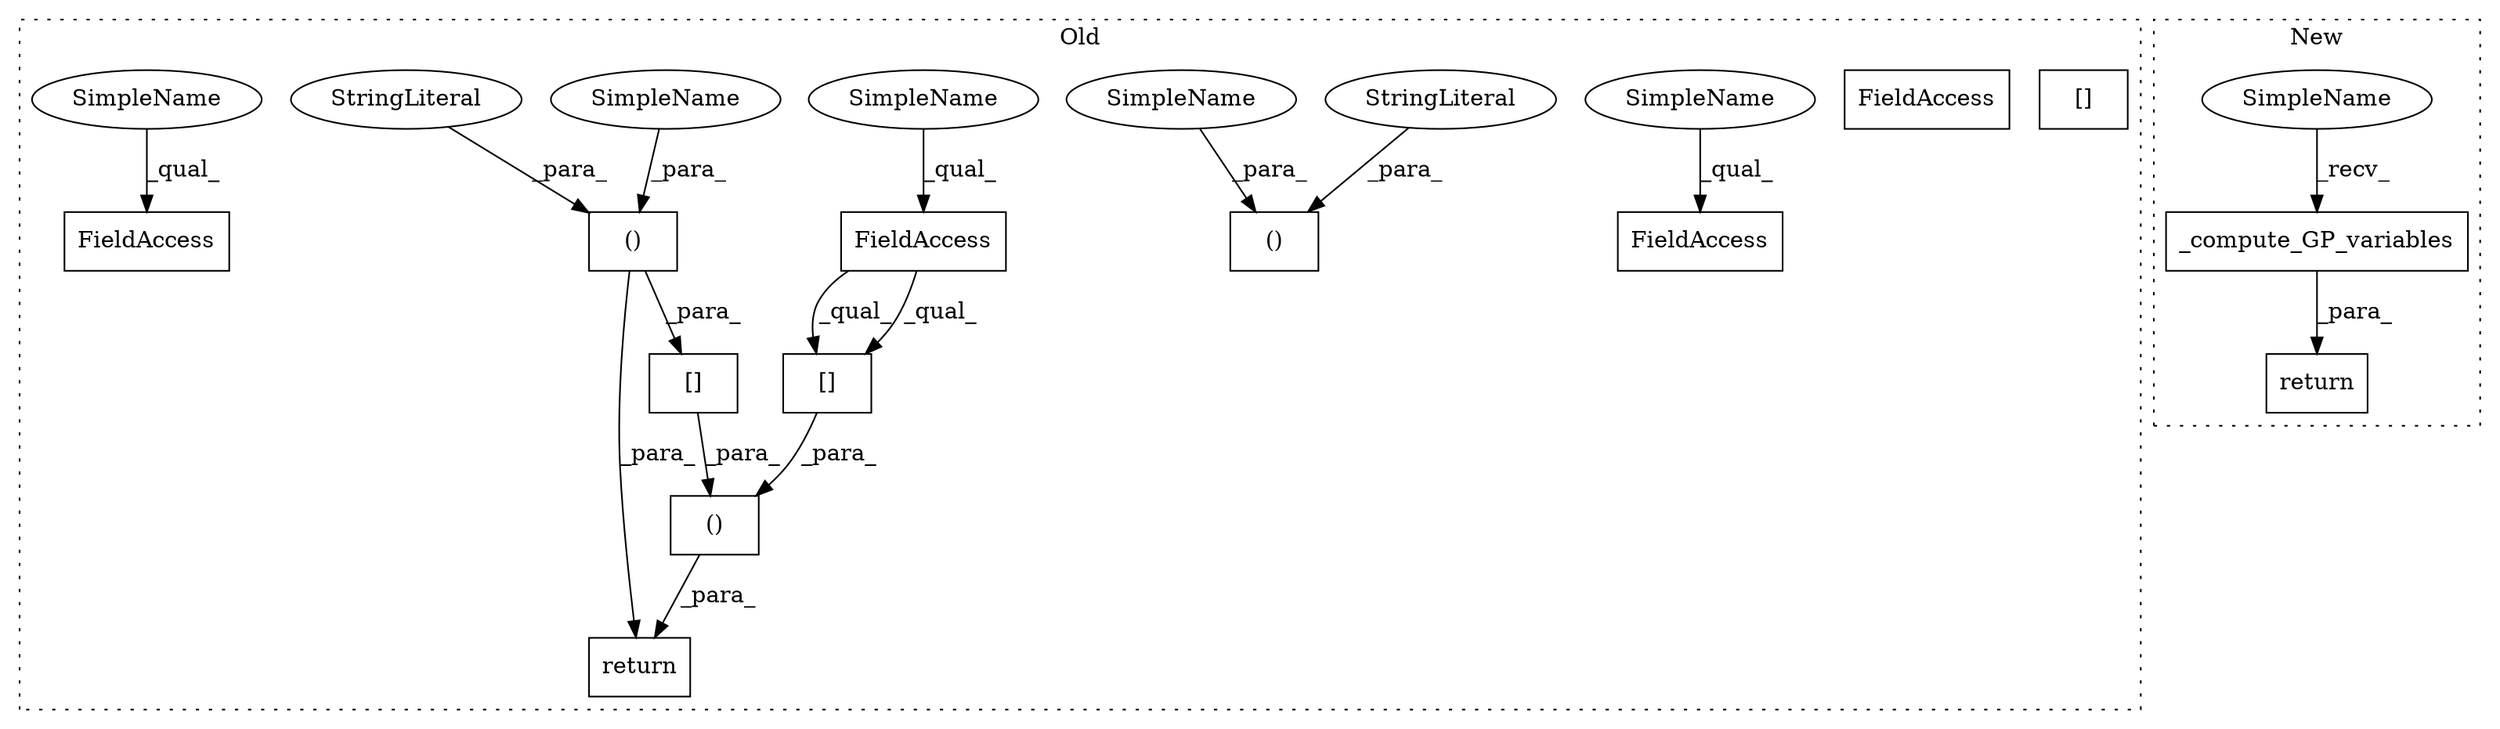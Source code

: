 digraph G {
subgraph cluster0 {
1 [label="()" a="106" s="4452" l="134" shape="box"];
3 [label="[]" a="2" s="4520,4567" l="14,2" shape="box"];
4 [label="()" a="106" s="4534" l="33" shape="box"];
5 [label="[]" a="2" s="4452,4505" l="20,2" shape="box"];
6 [label="FieldAccess" a="22" s="4452" l="14" shape="box"];
7 [label="FieldAccess" a="22" s="4275" l="9" shape="box"];
8 [label="FieldAccess" a="22" s="4335" l="10" shape="box"];
9 [label="FieldAccess" a="22" s="1810" l="7" shape="box"];
10 [label="()" a="106" s="4472" l="33" shape="box"];
11 [label="StringLiteral" a="45" s="4551" l="16" shape="ellipse"];
12 [label="StringLiteral" a="45" s="4489" l="16" shape="ellipse"];
13 [label="return" a="41" s="4440" l="12" shape="box"];
15 [label="[]" a="2" s="4452,4505" l="20,2" shape="box"];
16 [label="SimpleName" a="42" s="4275" l="4" shape="ellipse"];
17 [label="SimpleName" a="42" s="4452" l="4" shape="ellipse"];
18 [label="SimpleName" a="42" s="4335" l="4" shape="ellipse"];
19 [label="SimpleName" a="42" s="4472" l="4" shape="ellipse"];
20 [label="SimpleName" a="42" s="4534" l="4" shape="ellipse"];
label = "Old";
style="dotted";
}
subgraph cluster1 {
2 [label="_compute_GP_variables" a="32" s="4505" l="23" shape="box"];
14 [label="return" a="41" s="4493" l="7" shape="box"];
21 [label="SimpleName" a="42" s="4500" l="4" shape="ellipse"];
label = "New";
style="dotted";
}
1 -> 13 [label="_para_"];
2 -> 14 [label="_para_"];
3 -> 1 [label="_para_"];
4 -> 13 [label="_para_"];
4 -> 3 [label="_para_"];
6 -> 15 [label="_qual_"];
6 -> 15 [label="_qual_"];
11 -> 4 [label="_para_"];
12 -> 10 [label="_para_"];
15 -> 1 [label="_para_"];
16 -> 7 [label="_qual_"];
17 -> 6 [label="_qual_"];
18 -> 8 [label="_qual_"];
19 -> 10 [label="_para_"];
20 -> 4 [label="_para_"];
21 -> 2 [label="_recv_"];
}